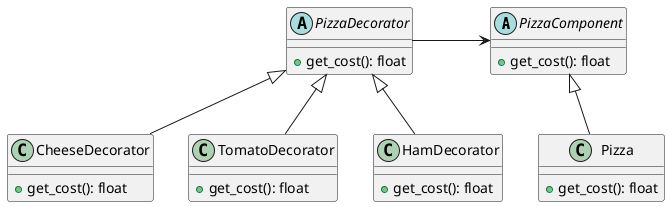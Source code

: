@startuml
abstract class PizzaComponent
PizzaComponent : +get_cost(): float
class Pizza
Pizza : +get_cost(): float
abstract class PizzaDecorator
PizzaDecorator : +get_cost(): float
PizzaDecorator -right-> PizzaComponent
class CheeseDecorator
CheeseDecorator : +get_cost(): float
class TomatoDecorator
TomatoDecorator : +get_cost(): float
class HamDecorator
HamDecorator : +get_cost(): float
PizzaComponent <|-- Pizza
PizzaDecorator <|-- CheeseDecorator
PizzaDecorator <|-- TomatoDecorator
PizzaDecorator <|-- HamDecorator
@enduml